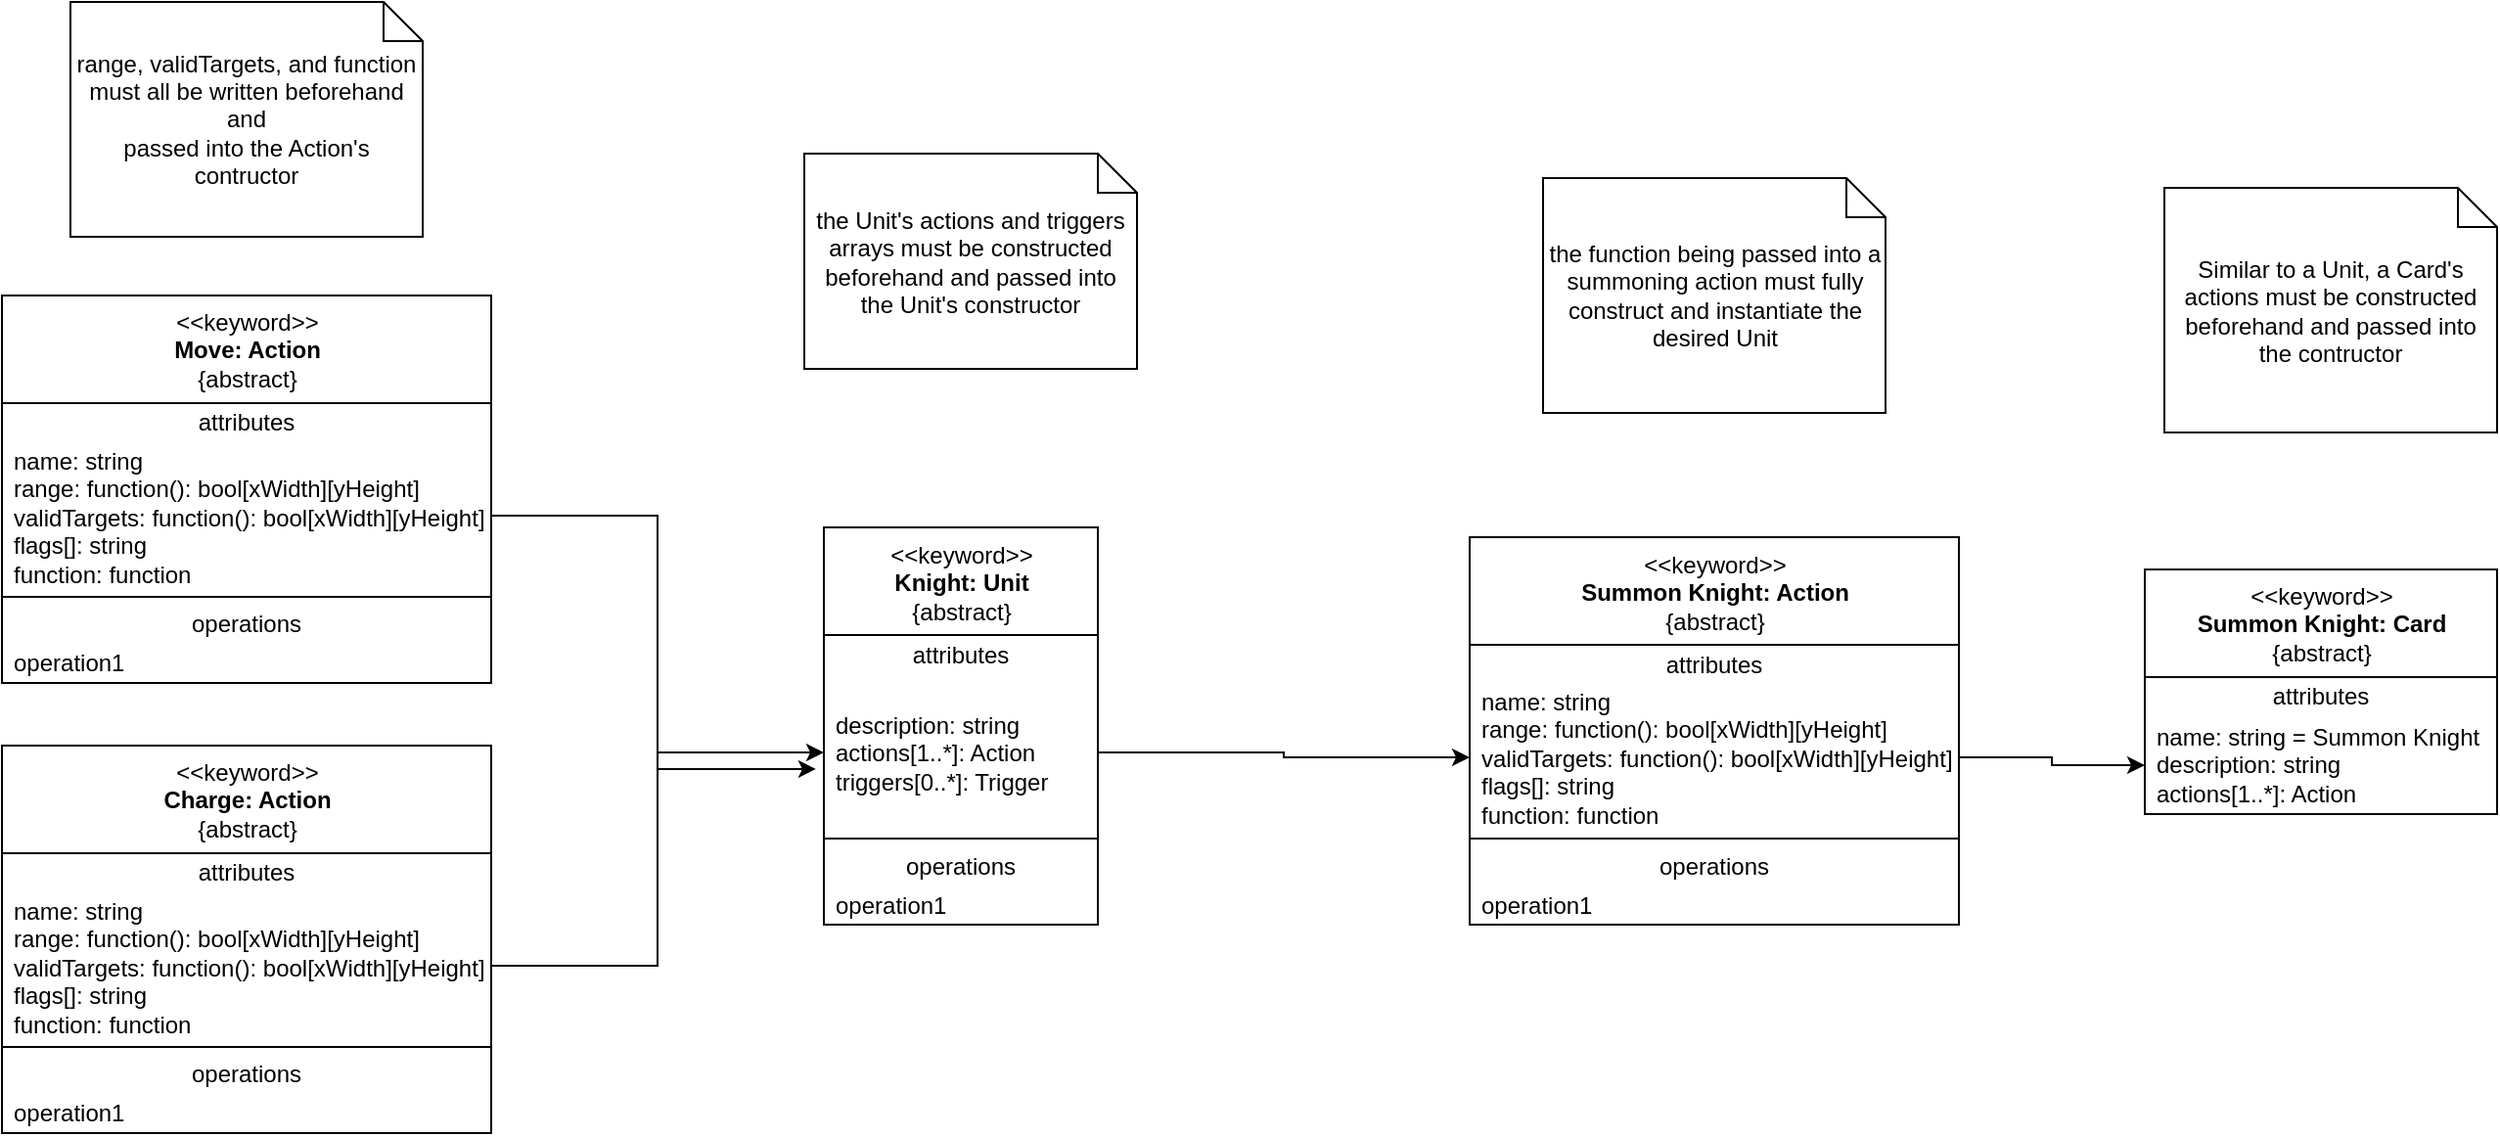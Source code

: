 <mxfile version="15.5.9" type="device"><diagram id="EHex4H8FSFmacqBxExZg" name="Page-1"><mxGraphModel dx="2165" dy="1297" grid="1" gridSize="10" guides="1" tooltips="1" connect="1" arrows="1" fold="1" page="1" pageScale="1" pageWidth="1100" pageHeight="850" math="0" shadow="0"><root><mxCell id="0"/><mxCell id="1" parent="0"/><mxCell id="VQxZV_bF6VKTtR8MQdGu-5" value="&amp;lt;&amp;lt;keyword&amp;gt;&amp;gt;&lt;br&gt;&lt;b&gt;Summon Knight: Card&lt;/b&gt;&lt;br&gt;{abstract}" style="swimlane;fontStyle=0;align=center;verticalAlign=top;childLayout=stackLayout;horizontal=1;startSize=55;horizontalStack=0;resizeParent=1;resizeParentMax=0;resizeLast=0;collapsible=0;marginBottom=0;html=1;" vertex="1" parent="1"><mxGeometry x="75" y="90" width="180" height="125" as="geometry"/></mxCell><mxCell id="VQxZV_bF6VKTtR8MQdGu-6" value="attributes" style="text;html=1;strokeColor=none;fillColor=none;align=center;verticalAlign=middle;spacingLeft=4;spacingRight=4;overflow=hidden;rotatable=0;points=[[0,0.5],[1,0.5]];portConstraint=eastwest;" vertex="1" parent="VQxZV_bF6VKTtR8MQdGu-5"><mxGeometry y="55" width="180" height="20" as="geometry"/></mxCell><mxCell id="VQxZV_bF6VKTtR8MQdGu-7" value="&lt;div&gt;name: string = Summon Knight&lt;br&gt;&lt;/div&gt;&lt;div&gt;description: string&lt;br&gt;&lt;/div&gt;&lt;div&gt;actions[1..*]: Action&lt;br&gt;&lt;/div&gt;" style="text;html=1;strokeColor=none;fillColor=none;align=left;verticalAlign=middle;spacingLeft=4;spacingRight=4;overflow=hidden;rotatable=0;points=[[0,0.5],[1,0.5]];portConstraint=eastwest;" vertex="1" parent="VQxZV_bF6VKTtR8MQdGu-5"><mxGeometry y="75" width="180" height="50" as="geometry"/></mxCell><mxCell id="VQxZV_bF6VKTtR8MQdGu-9" value="&amp;lt;&amp;lt;keyword&amp;gt;&amp;gt;&lt;br&gt;&lt;b&gt;Move: Action&lt;/b&gt;&lt;br&gt;{abstract}" style="swimlane;fontStyle=0;align=center;verticalAlign=top;childLayout=stackLayout;horizontal=1;startSize=55;horizontalStack=0;resizeParent=1;resizeParentMax=0;resizeLast=0;collapsible=0;marginBottom=0;html=1;" vertex="1" parent="1"><mxGeometry x="-1020" y="-50" width="250" height="198" as="geometry"/></mxCell><mxCell id="VQxZV_bF6VKTtR8MQdGu-10" value="attributes" style="text;html=1;strokeColor=none;fillColor=none;align=center;verticalAlign=middle;spacingLeft=4;spacingRight=4;overflow=hidden;rotatable=0;points=[[0,0.5],[1,0.5]];portConstraint=eastwest;" vertex="1" parent="VQxZV_bF6VKTtR8MQdGu-9"><mxGeometry y="55" width="250" height="20" as="geometry"/></mxCell><mxCell id="VQxZV_bF6VKTtR8MQdGu-11" value="&lt;div&gt;name: string&lt;br&gt;&lt;/div&gt;&lt;div&gt;range: function(): bool[xWidth][yHeight]&lt;br&gt;&lt;/div&gt;&lt;div&gt;validTargets: function(): bool[xWidth][yHeight]&lt;/div&gt;&lt;div&gt;flags[]: string&lt;br&gt;&lt;/div&gt;&lt;div&gt;function: function&lt;br&gt;&lt;/div&gt;" style="text;html=1;strokeColor=none;fillColor=none;align=left;verticalAlign=middle;spacingLeft=4;spacingRight=4;overflow=hidden;rotatable=0;points=[[0,0.5],[1,0.5]];portConstraint=eastwest;" vertex="1" parent="VQxZV_bF6VKTtR8MQdGu-9"><mxGeometry y="75" width="250" height="75" as="geometry"/></mxCell><mxCell id="VQxZV_bF6VKTtR8MQdGu-12" value="" style="line;strokeWidth=1;fillColor=none;align=left;verticalAlign=middle;spacingTop=-1;spacingLeft=3;spacingRight=3;rotatable=0;labelPosition=right;points=[];portConstraint=eastwest;" vertex="1" parent="VQxZV_bF6VKTtR8MQdGu-9"><mxGeometry y="150" width="250" height="8" as="geometry"/></mxCell><mxCell id="VQxZV_bF6VKTtR8MQdGu-13" value="operations" style="text;html=1;strokeColor=none;fillColor=none;align=center;verticalAlign=middle;spacingLeft=4;spacingRight=4;overflow=hidden;rotatable=0;points=[[0,0.5],[1,0.5]];portConstraint=eastwest;" vertex="1" parent="VQxZV_bF6VKTtR8MQdGu-9"><mxGeometry y="158" width="250" height="20" as="geometry"/></mxCell><mxCell id="VQxZV_bF6VKTtR8MQdGu-14" value="operation1" style="text;html=1;strokeColor=none;fillColor=none;align=left;verticalAlign=middle;spacingLeft=4;spacingRight=4;overflow=hidden;rotatable=0;points=[[0,0.5],[1,0.5]];portConstraint=eastwest;" vertex="1" parent="VQxZV_bF6VKTtR8MQdGu-9"><mxGeometry y="178" width="250" height="20" as="geometry"/></mxCell><mxCell id="VQxZV_bF6VKTtR8MQdGu-15" value="&amp;lt;&amp;lt;keyword&amp;gt;&amp;gt;&lt;br&gt;&lt;b&gt;Summon Knight: Action&lt;/b&gt;&lt;br&gt;{abstract}" style="swimlane;fontStyle=0;align=center;verticalAlign=top;childLayout=stackLayout;horizontal=1;startSize=55;horizontalStack=0;resizeParent=1;resizeParentMax=0;resizeLast=0;collapsible=0;marginBottom=0;html=1;" vertex="1" parent="1"><mxGeometry x="-270" y="73.5" width="250" height="198" as="geometry"/></mxCell><mxCell id="VQxZV_bF6VKTtR8MQdGu-16" value="attributes" style="text;html=1;strokeColor=none;fillColor=none;align=center;verticalAlign=middle;spacingLeft=4;spacingRight=4;overflow=hidden;rotatable=0;points=[[0,0.5],[1,0.5]];portConstraint=eastwest;" vertex="1" parent="VQxZV_bF6VKTtR8MQdGu-15"><mxGeometry y="55" width="250" height="20" as="geometry"/></mxCell><mxCell id="VQxZV_bF6VKTtR8MQdGu-17" value="&lt;div&gt;name: string&lt;br&gt;&lt;/div&gt;&lt;div&gt;range: function(): bool[xWidth][yHeight]&lt;br&gt;&lt;/div&gt;&lt;div&gt;validTargets: function(): bool[xWidth][yHeight]&lt;/div&gt;&lt;div&gt;flags[]: string&lt;br&gt;&lt;/div&gt;&lt;div&gt;function: function&lt;br&gt;&lt;/div&gt;" style="text;html=1;strokeColor=none;fillColor=none;align=left;verticalAlign=middle;spacingLeft=4;spacingRight=4;overflow=hidden;rotatable=0;points=[[0,0.5],[1,0.5]];portConstraint=eastwest;" vertex="1" parent="VQxZV_bF6VKTtR8MQdGu-15"><mxGeometry y="75" width="250" height="75" as="geometry"/></mxCell><mxCell id="VQxZV_bF6VKTtR8MQdGu-18" value="" style="line;strokeWidth=1;fillColor=none;align=left;verticalAlign=middle;spacingTop=-1;spacingLeft=3;spacingRight=3;rotatable=0;labelPosition=right;points=[];portConstraint=eastwest;" vertex="1" parent="VQxZV_bF6VKTtR8MQdGu-15"><mxGeometry y="150" width="250" height="8" as="geometry"/></mxCell><mxCell id="VQxZV_bF6VKTtR8MQdGu-19" value="operations" style="text;html=1;strokeColor=none;fillColor=none;align=center;verticalAlign=middle;spacingLeft=4;spacingRight=4;overflow=hidden;rotatable=0;points=[[0,0.5],[1,0.5]];portConstraint=eastwest;" vertex="1" parent="VQxZV_bF6VKTtR8MQdGu-15"><mxGeometry y="158" width="250" height="20" as="geometry"/></mxCell><mxCell id="VQxZV_bF6VKTtR8MQdGu-20" value="operation1" style="text;html=1;strokeColor=none;fillColor=none;align=left;verticalAlign=middle;spacingLeft=4;spacingRight=4;overflow=hidden;rotatable=0;points=[[0,0.5],[1,0.5]];portConstraint=eastwest;" vertex="1" parent="VQxZV_bF6VKTtR8MQdGu-15"><mxGeometry y="178" width="250" height="20" as="geometry"/></mxCell><mxCell id="VQxZV_bF6VKTtR8MQdGu-21" value="&amp;lt;&amp;lt;keyword&amp;gt;&amp;gt;&lt;br&gt;&lt;b&gt;Knight: Unit&lt;/b&gt;&lt;br&gt;{abstract}" style="swimlane;fontStyle=0;align=center;verticalAlign=top;childLayout=stackLayout;horizontal=1;startSize=55;horizontalStack=0;resizeParent=1;resizeParentMax=0;resizeLast=0;collapsible=0;marginBottom=0;html=1;" vertex="1" parent="1"><mxGeometry x="-600" y="68.5" width="140" height="203" as="geometry"/></mxCell><mxCell id="VQxZV_bF6VKTtR8MQdGu-22" value="attributes" style="text;html=1;strokeColor=none;fillColor=none;align=center;verticalAlign=middle;spacingLeft=4;spacingRight=4;overflow=hidden;rotatable=0;points=[[0,0.5],[1,0.5]];portConstraint=eastwest;" vertex="1" parent="VQxZV_bF6VKTtR8MQdGu-21"><mxGeometry y="55" width="140" height="20" as="geometry"/></mxCell><mxCell id="VQxZV_bF6VKTtR8MQdGu-23" value="&lt;div&gt;description: string&lt;br&gt;&lt;/div&gt;&lt;div&gt;actions[1..*]: Action&lt;br&gt;&lt;/div&gt;&lt;div&gt;triggers[0..*]: Trigger&lt;br&gt;&lt;/div&gt;" style="text;html=1;strokeColor=none;fillColor=none;align=left;verticalAlign=middle;spacingLeft=4;spacingRight=4;overflow=hidden;rotatable=0;points=[[0,0.5],[1,0.5]];portConstraint=eastwest;" vertex="1" parent="VQxZV_bF6VKTtR8MQdGu-21"><mxGeometry y="75" width="140" height="80" as="geometry"/></mxCell><mxCell id="VQxZV_bF6VKTtR8MQdGu-24" value="" style="line;strokeWidth=1;fillColor=none;align=left;verticalAlign=middle;spacingTop=-1;spacingLeft=3;spacingRight=3;rotatable=0;labelPosition=right;points=[];portConstraint=eastwest;" vertex="1" parent="VQxZV_bF6VKTtR8MQdGu-21"><mxGeometry y="155" width="140" height="8" as="geometry"/></mxCell><mxCell id="VQxZV_bF6VKTtR8MQdGu-25" value="operations" style="text;html=1;strokeColor=none;fillColor=none;align=center;verticalAlign=middle;spacingLeft=4;spacingRight=4;overflow=hidden;rotatable=0;points=[[0,0.5],[1,0.5]];portConstraint=eastwest;" vertex="1" parent="VQxZV_bF6VKTtR8MQdGu-21"><mxGeometry y="163" width="140" height="20" as="geometry"/></mxCell><mxCell id="VQxZV_bF6VKTtR8MQdGu-26" value="operation1" style="text;html=1;strokeColor=none;fillColor=none;align=left;verticalAlign=middle;spacingLeft=4;spacingRight=4;overflow=hidden;rotatable=0;points=[[0,0.5],[1,0.5]];portConstraint=eastwest;" vertex="1" parent="VQxZV_bF6VKTtR8MQdGu-21"><mxGeometry y="183" width="140" height="20" as="geometry"/></mxCell><mxCell id="VQxZV_bF6VKTtR8MQdGu-30" value="&amp;lt;&amp;lt;keyword&amp;gt;&amp;gt;&lt;br&gt;&lt;b&gt;Charge: Action&lt;/b&gt;&lt;br&gt;{abstract}" style="swimlane;fontStyle=0;align=center;verticalAlign=top;childLayout=stackLayout;horizontal=1;startSize=55;horizontalStack=0;resizeParent=1;resizeParentMax=0;resizeLast=0;collapsible=0;marginBottom=0;html=1;" vertex="1" parent="1"><mxGeometry x="-1020" y="180" width="250" height="198" as="geometry"/></mxCell><mxCell id="VQxZV_bF6VKTtR8MQdGu-31" value="attributes" style="text;html=1;strokeColor=none;fillColor=none;align=center;verticalAlign=middle;spacingLeft=4;spacingRight=4;overflow=hidden;rotatable=0;points=[[0,0.5],[1,0.5]];portConstraint=eastwest;" vertex="1" parent="VQxZV_bF6VKTtR8MQdGu-30"><mxGeometry y="55" width="250" height="20" as="geometry"/></mxCell><mxCell id="VQxZV_bF6VKTtR8MQdGu-32" value="&lt;div&gt;name: string&lt;br&gt;&lt;/div&gt;&lt;div&gt;range: function(): bool[xWidth][yHeight]&lt;br&gt;&lt;/div&gt;&lt;div&gt;validTargets: function(): bool[xWidth][yHeight]&lt;/div&gt;&lt;div&gt;flags[]: string&lt;br&gt;&lt;/div&gt;&lt;div&gt;function: function&lt;br&gt;&lt;/div&gt;" style="text;html=1;strokeColor=none;fillColor=none;align=left;verticalAlign=middle;spacingLeft=4;spacingRight=4;overflow=hidden;rotatable=0;points=[[0,0.5],[1,0.5]];portConstraint=eastwest;" vertex="1" parent="VQxZV_bF6VKTtR8MQdGu-30"><mxGeometry y="75" width="250" height="75" as="geometry"/></mxCell><mxCell id="VQxZV_bF6VKTtR8MQdGu-33" value="" style="line;strokeWidth=1;fillColor=none;align=left;verticalAlign=middle;spacingTop=-1;spacingLeft=3;spacingRight=3;rotatable=0;labelPosition=right;points=[];portConstraint=eastwest;" vertex="1" parent="VQxZV_bF6VKTtR8MQdGu-30"><mxGeometry y="150" width="250" height="8" as="geometry"/></mxCell><mxCell id="VQxZV_bF6VKTtR8MQdGu-34" value="operations" style="text;html=1;strokeColor=none;fillColor=none;align=center;verticalAlign=middle;spacingLeft=4;spacingRight=4;overflow=hidden;rotatable=0;points=[[0,0.5],[1,0.5]];portConstraint=eastwest;" vertex="1" parent="VQxZV_bF6VKTtR8MQdGu-30"><mxGeometry y="158" width="250" height="20" as="geometry"/></mxCell><mxCell id="VQxZV_bF6VKTtR8MQdGu-35" value="operation1" style="text;html=1;strokeColor=none;fillColor=none;align=left;verticalAlign=middle;spacingLeft=4;spacingRight=4;overflow=hidden;rotatable=0;points=[[0,0.5],[1,0.5]];portConstraint=eastwest;" vertex="1" parent="VQxZV_bF6VKTtR8MQdGu-30"><mxGeometry y="178" width="250" height="20" as="geometry"/></mxCell><mxCell id="VQxZV_bF6VKTtR8MQdGu-40" value="&lt;div&gt;range, validTargets, and function&lt;/div&gt;&lt;div&gt;must all be written beforehand and&lt;/div&gt;&lt;div&gt;passed into the Action's contructor&lt;br&gt;&lt;/div&gt;" style="shape=note;size=20;whiteSpace=wrap;html=1;" vertex="1" parent="1"><mxGeometry x="-985" y="-200" width="180" height="120" as="geometry"/></mxCell><mxCell id="VQxZV_bF6VKTtR8MQdGu-41" value="the Unit's actions and triggers arrays must be constructed beforehand and passed into the Unit's constructor" style="shape=note;size=20;whiteSpace=wrap;html=1;" vertex="1" parent="1"><mxGeometry x="-610" y="-122.5" width="170" height="110" as="geometry"/></mxCell><mxCell id="VQxZV_bF6VKTtR8MQdGu-42" value="the function being passed into a summoning action must fully construct and instantiate the desired Unit" style="shape=note;size=20;whiteSpace=wrap;html=1;" vertex="1" parent="1"><mxGeometry x="-232.5" y="-110" width="175" height="120" as="geometry"/></mxCell><mxCell id="VQxZV_bF6VKTtR8MQdGu-43" value="Similar to a Unit, a Card's actions must be constructed beforehand and passed into the contructor" style="shape=note;size=20;whiteSpace=wrap;html=1;" vertex="1" parent="1"><mxGeometry x="85" y="-105" width="170" height="125" as="geometry"/></mxCell><mxCell id="VQxZV_bF6VKTtR8MQdGu-47" style="edgeStyle=orthogonalEdgeStyle;rounded=0;orthogonalLoop=1;jettySize=auto;html=1;entryX=-0.029;entryY=0.606;entryDx=0;entryDy=0;entryPerimeter=0;" edge="1" parent="1" source="VQxZV_bF6VKTtR8MQdGu-11" target="VQxZV_bF6VKTtR8MQdGu-23"><mxGeometry relative="1" as="geometry"/></mxCell><mxCell id="VQxZV_bF6VKTtR8MQdGu-49" style="edgeStyle=orthogonalEdgeStyle;rounded=0;orthogonalLoop=1;jettySize=auto;html=1;entryX=0;entryY=0.5;entryDx=0;entryDy=0;" edge="1" parent="1" source="VQxZV_bF6VKTtR8MQdGu-32" target="VQxZV_bF6VKTtR8MQdGu-23"><mxGeometry relative="1" as="geometry"/></mxCell><mxCell id="VQxZV_bF6VKTtR8MQdGu-50" style="edgeStyle=orthogonalEdgeStyle;rounded=0;orthogonalLoop=1;jettySize=auto;html=1;entryX=0;entryY=0.5;entryDx=0;entryDy=0;" edge="1" parent="1" source="VQxZV_bF6VKTtR8MQdGu-23" target="VQxZV_bF6VKTtR8MQdGu-17"><mxGeometry relative="1" as="geometry"/></mxCell><mxCell id="VQxZV_bF6VKTtR8MQdGu-51" style="edgeStyle=orthogonalEdgeStyle;rounded=0;orthogonalLoop=1;jettySize=auto;html=1;entryX=0;entryY=0.5;entryDx=0;entryDy=0;" edge="1" parent="1" source="VQxZV_bF6VKTtR8MQdGu-17" target="VQxZV_bF6VKTtR8MQdGu-7"><mxGeometry relative="1" as="geometry"/></mxCell></root></mxGraphModel></diagram></mxfile>